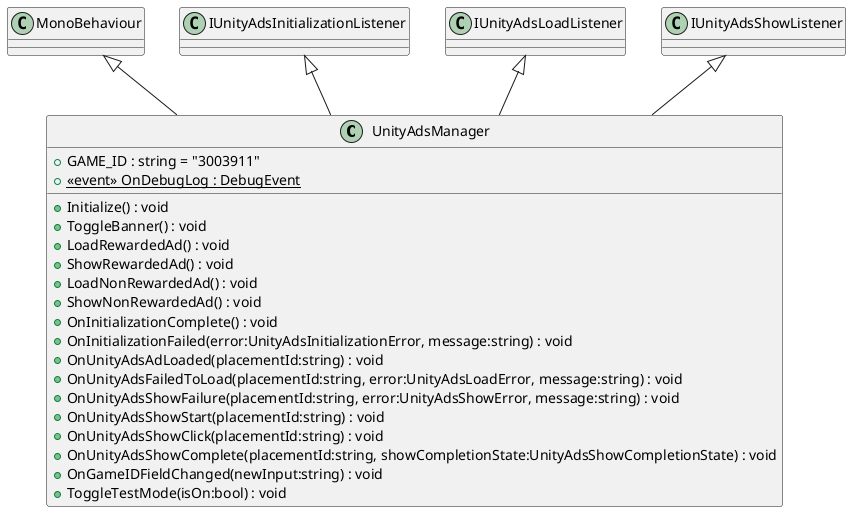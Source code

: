 @startuml
class UnityAdsManager {
    + GAME_ID : string = "3003911"
    + {static}  <<event>> OnDebugLog : DebugEvent 
    + Initialize() : void
    + ToggleBanner() : void
    + LoadRewardedAd() : void
    + ShowRewardedAd() : void
    + LoadNonRewardedAd() : void
    + ShowNonRewardedAd() : void
    + OnInitializationComplete() : void
    + OnInitializationFailed(error:UnityAdsInitializationError, message:string) : void
    + OnUnityAdsAdLoaded(placementId:string) : void
    + OnUnityAdsFailedToLoad(placementId:string, error:UnityAdsLoadError, message:string) : void
    + OnUnityAdsShowFailure(placementId:string, error:UnityAdsShowError, message:string) : void
    + OnUnityAdsShowStart(placementId:string) : void
    + OnUnityAdsShowClick(placementId:string) : void
    + OnUnityAdsShowComplete(placementId:string, showCompletionState:UnityAdsShowCompletionState) : void
    + OnGameIDFieldChanged(newInput:string) : void
    + ToggleTestMode(isOn:bool) : void
}
MonoBehaviour <|-- UnityAdsManager
IUnityAdsInitializationListener <|-- UnityAdsManager
IUnityAdsLoadListener <|-- UnityAdsManager
IUnityAdsShowListener <|-- UnityAdsManager
@enduml
